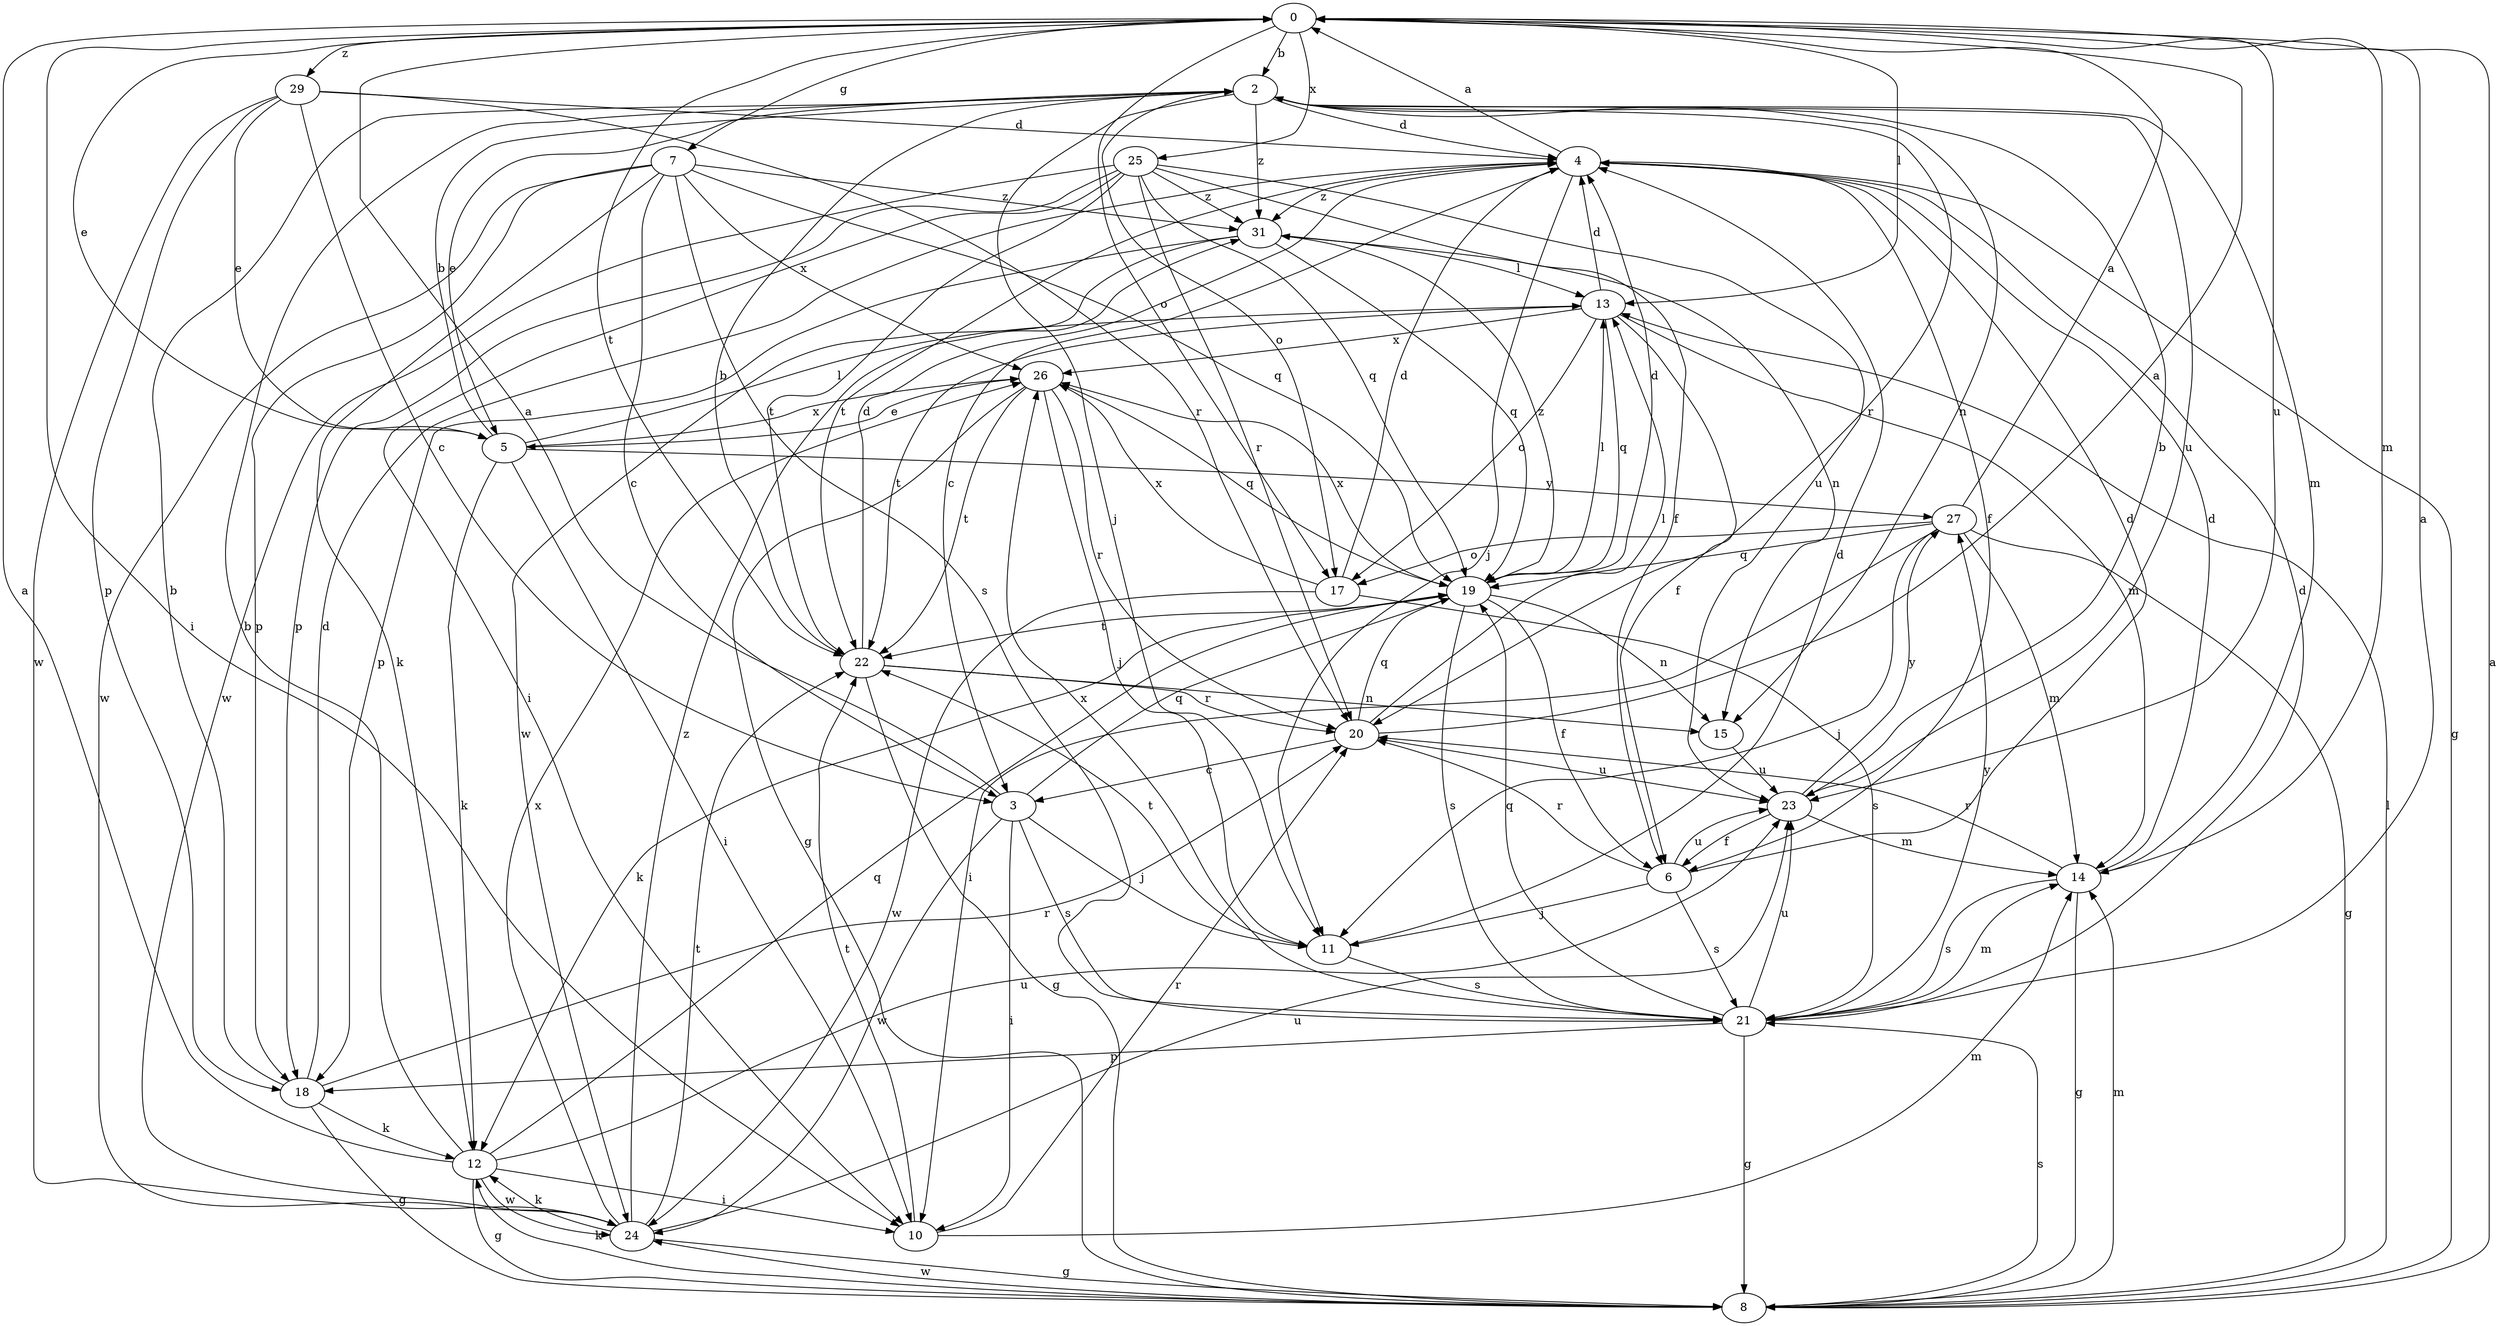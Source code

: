strict digraph  {
0;
2;
3;
4;
5;
6;
7;
8;
10;
11;
12;
13;
14;
15;
17;
18;
19;
20;
21;
22;
23;
24;
25;
26;
27;
29;
31;
0 -> 2  [label=b];
0 -> 5  [label=e];
0 -> 7  [label=g];
0 -> 10  [label=i];
0 -> 13  [label=l];
0 -> 14  [label=m];
0 -> 17  [label=o];
0 -> 22  [label=t];
0 -> 23  [label=u];
0 -> 25  [label=x];
0 -> 29  [label=z];
2 -> 4  [label=d];
2 -> 5  [label=e];
2 -> 11  [label=j];
2 -> 14  [label=m];
2 -> 15  [label=n];
2 -> 17  [label=o];
2 -> 20  [label=r];
2 -> 23  [label=u];
2 -> 31  [label=z];
3 -> 0  [label=a];
3 -> 10  [label=i];
3 -> 11  [label=j];
3 -> 19  [label=q];
3 -> 21  [label=s];
3 -> 24  [label=w];
4 -> 0  [label=a];
4 -> 3  [label=c];
4 -> 6  [label=f];
4 -> 8  [label=g];
4 -> 11  [label=j];
4 -> 22  [label=t];
4 -> 31  [label=z];
5 -> 2  [label=b];
5 -> 10  [label=i];
5 -> 12  [label=k];
5 -> 13  [label=l];
5 -> 26  [label=x];
5 -> 27  [label=y];
6 -> 4  [label=d];
6 -> 11  [label=j];
6 -> 20  [label=r];
6 -> 21  [label=s];
6 -> 23  [label=u];
7 -> 3  [label=c];
7 -> 12  [label=k];
7 -> 18  [label=p];
7 -> 19  [label=q];
7 -> 21  [label=s];
7 -> 24  [label=w];
7 -> 26  [label=x];
7 -> 31  [label=z];
8 -> 0  [label=a];
8 -> 12  [label=k];
8 -> 13  [label=l];
8 -> 14  [label=m];
8 -> 21  [label=s];
8 -> 24  [label=w];
10 -> 14  [label=m];
10 -> 20  [label=r];
10 -> 22  [label=t];
11 -> 4  [label=d];
11 -> 21  [label=s];
11 -> 22  [label=t];
12 -> 0  [label=a];
12 -> 2  [label=b];
12 -> 8  [label=g];
12 -> 10  [label=i];
12 -> 19  [label=q];
12 -> 23  [label=u];
12 -> 24  [label=w];
13 -> 4  [label=d];
13 -> 6  [label=f];
13 -> 14  [label=m];
13 -> 17  [label=o];
13 -> 19  [label=q];
13 -> 22  [label=t];
13 -> 26  [label=x];
14 -> 4  [label=d];
14 -> 8  [label=g];
14 -> 20  [label=r];
14 -> 21  [label=s];
15 -> 23  [label=u];
17 -> 4  [label=d];
17 -> 21  [label=s];
17 -> 24  [label=w];
17 -> 26  [label=x];
18 -> 2  [label=b];
18 -> 4  [label=d];
18 -> 8  [label=g];
18 -> 12  [label=k];
18 -> 20  [label=r];
19 -> 4  [label=d];
19 -> 6  [label=f];
19 -> 12  [label=k];
19 -> 13  [label=l];
19 -> 15  [label=n];
19 -> 21  [label=s];
19 -> 22  [label=t];
19 -> 26  [label=x];
19 -> 31  [label=z];
20 -> 0  [label=a];
20 -> 3  [label=c];
20 -> 13  [label=l];
20 -> 19  [label=q];
20 -> 23  [label=u];
21 -> 0  [label=a];
21 -> 4  [label=d];
21 -> 8  [label=g];
21 -> 14  [label=m];
21 -> 18  [label=p];
21 -> 19  [label=q];
21 -> 23  [label=u];
21 -> 26  [label=x];
21 -> 27  [label=y];
22 -> 2  [label=b];
22 -> 4  [label=d];
22 -> 8  [label=g];
22 -> 15  [label=n];
22 -> 20  [label=r];
23 -> 2  [label=b];
23 -> 6  [label=f];
23 -> 14  [label=m];
23 -> 27  [label=y];
24 -> 8  [label=g];
24 -> 12  [label=k];
24 -> 22  [label=t];
24 -> 23  [label=u];
24 -> 26  [label=x];
24 -> 31  [label=z];
25 -> 6  [label=f];
25 -> 10  [label=i];
25 -> 18  [label=p];
25 -> 19  [label=q];
25 -> 20  [label=r];
25 -> 22  [label=t];
25 -> 23  [label=u];
25 -> 24  [label=w];
25 -> 31  [label=z];
26 -> 5  [label=e];
26 -> 8  [label=g];
26 -> 11  [label=j];
26 -> 19  [label=q];
26 -> 20  [label=r];
26 -> 22  [label=t];
27 -> 0  [label=a];
27 -> 8  [label=g];
27 -> 10  [label=i];
27 -> 11  [label=j];
27 -> 14  [label=m];
27 -> 17  [label=o];
27 -> 19  [label=q];
29 -> 3  [label=c];
29 -> 4  [label=d];
29 -> 5  [label=e];
29 -> 18  [label=p];
29 -> 20  [label=r];
29 -> 24  [label=w];
31 -> 13  [label=l];
31 -> 15  [label=n];
31 -> 18  [label=p];
31 -> 19  [label=q];
31 -> 24  [label=w];
}

